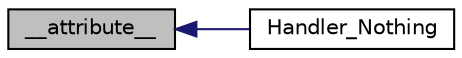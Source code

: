 digraph "__attribute__"
{
  edge [fontname="Helvetica",fontsize="10",labelfontname="Helvetica",labelfontsize="10"];
  node [fontname="Helvetica",fontsize="10",shape=record];
  rankdir="LR";
  Node1 [label="__attribute__",height=0.2,width=0.4,color="black", fillcolor="grey75", style="filled", fontcolor="black"];
  Node1 -> Node2 [dir="back",color="midnightblue",fontsize="10",style="solid",fontname="Helvetica"];
  Node2 [label="Handler_Nothing",height=0.2,width=0.4,color="black", fillcolor="white", style="filled",URL="$default__handlers_8c.html#a2cd00d18ed19287a4a27b951a6b239cb"];
}
